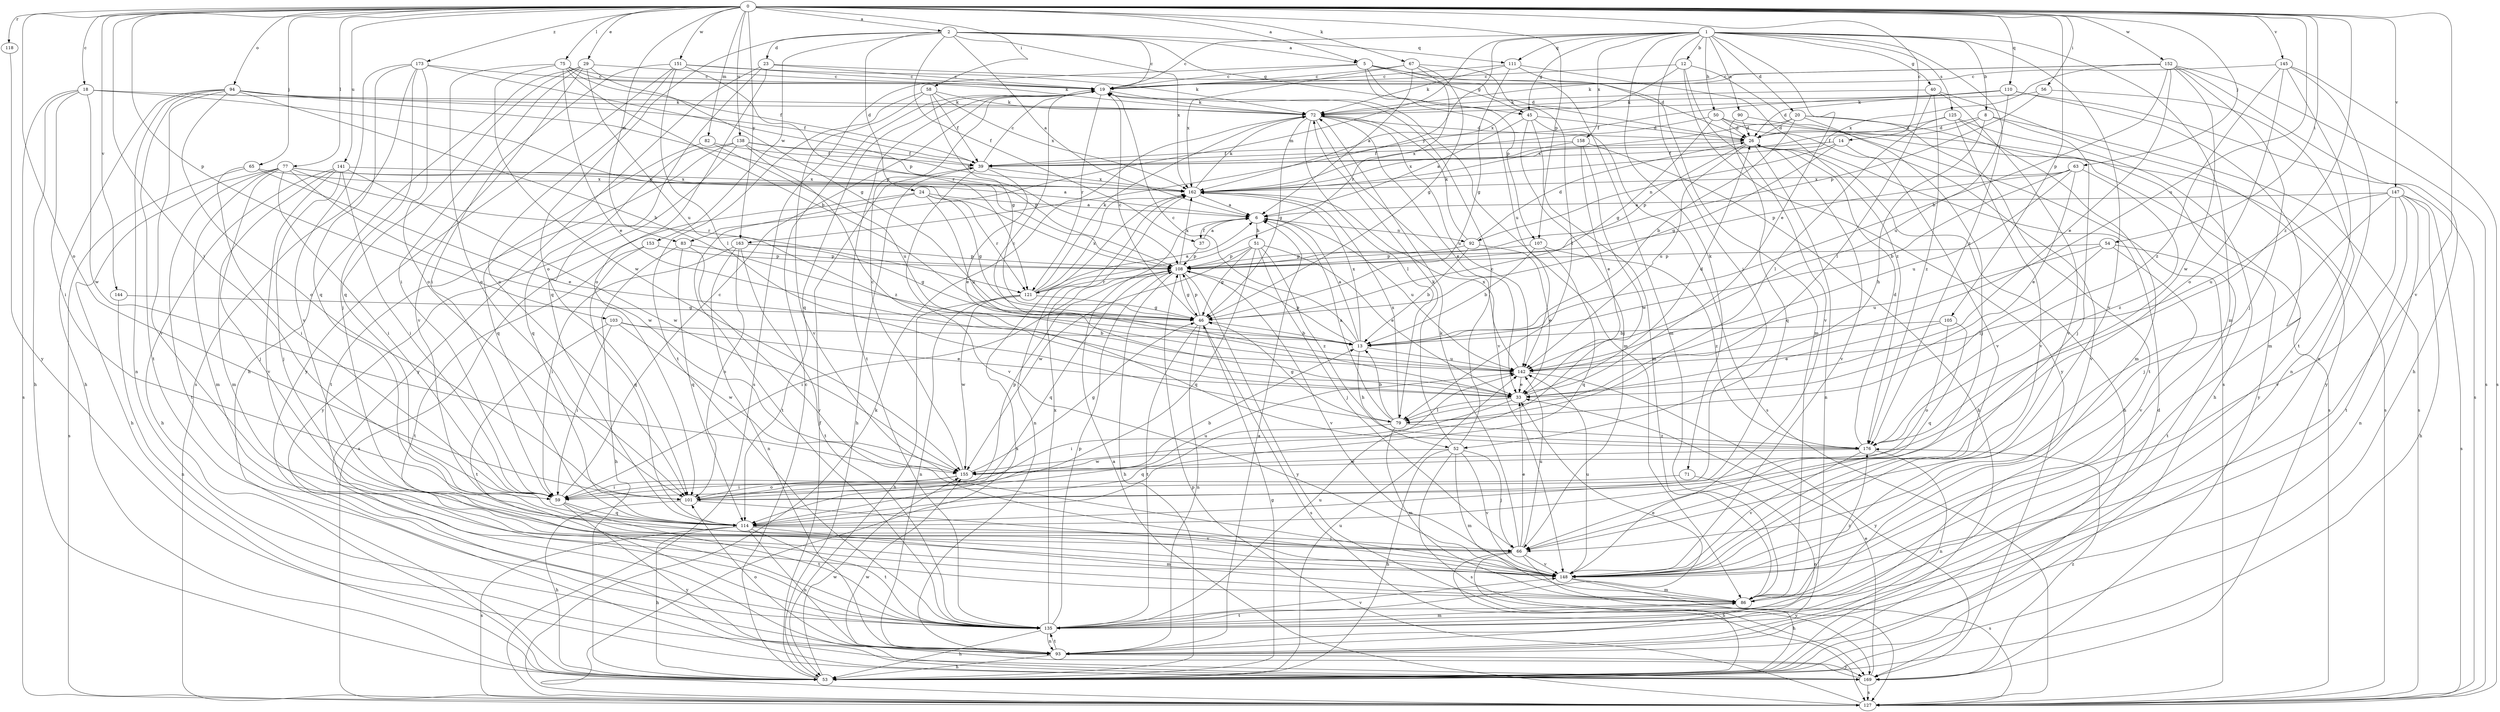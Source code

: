strict digraph  {
0;
1;
2;
5;
6;
8;
12;
13;
14;
18;
19;
20;
23;
24;
26;
29;
33;
37;
39;
40;
45;
46;
50;
51;
52;
53;
54;
56;
58;
59;
63;
65;
66;
67;
71;
72;
75;
77;
79;
82;
83;
86;
90;
92;
93;
94;
101;
103;
105;
107;
108;
110;
111;
114;
118;
121;
125;
127;
135;
138;
141;
142;
144;
145;
147;
148;
151;
152;
153;
155;
158;
162;
163;
169;
173;
176;
0 -> 2  [label=a];
0 -> 5  [label=a];
0 -> 14  [label=c];
0 -> 18  [label=c];
0 -> 29  [label=e];
0 -> 54  [label=i];
0 -> 56  [label=i];
0 -> 58  [label=i];
0 -> 59  [label=i];
0 -> 63  [label=j];
0 -> 65  [label=j];
0 -> 67  [label=k];
0 -> 75  [label=l];
0 -> 77  [label=l];
0 -> 82  [label=m];
0 -> 83  [label=m];
0 -> 94  [label=o];
0 -> 101  [label=o];
0 -> 103  [label=p];
0 -> 105  [label=p];
0 -> 107  [label=p];
0 -> 110  [label=q];
0 -> 118  [label=r];
0 -> 138  [label=u];
0 -> 141  [label=u];
0 -> 142  [label=u];
0 -> 144  [label=v];
0 -> 145  [label=v];
0 -> 147  [label=v];
0 -> 148  [label=v];
0 -> 151  [label=w];
0 -> 152  [label=w];
0 -> 163  [label=y];
0 -> 173  [label=z];
0 -> 176  [label=z];
1 -> 8  [label=b];
1 -> 12  [label=b];
1 -> 19  [label=c];
1 -> 20  [label=d];
1 -> 33  [label=e];
1 -> 40  [label=g];
1 -> 45  [label=g];
1 -> 50  [label=h];
1 -> 59  [label=i];
1 -> 71  [label=k];
1 -> 83  [label=m];
1 -> 86  [label=m];
1 -> 90  [label=n];
1 -> 111  [label=q];
1 -> 125  [label=s];
1 -> 148  [label=v];
1 -> 158  [label=x];
1 -> 163  [label=y];
1 -> 176  [label=z];
2 -> 5  [label=a];
2 -> 6  [label=a];
2 -> 19  [label=c];
2 -> 23  [label=d];
2 -> 24  [label=d];
2 -> 37  [label=f];
2 -> 45  [label=g];
2 -> 101  [label=o];
2 -> 111  [label=q];
2 -> 153  [label=w];
2 -> 162  [label=x];
5 -> 19  [label=c];
5 -> 26  [label=d];
5 -> 45  [label=g];
5 -> 86  [label=m];
5 -> 107  [label=p];
5 -> 127  [label=s];
5 -> 142  [label=u];
6 -> 37  [label=f];
6 -> 51  [label=h];
6 -> 92  [label=n];
6 -> 142  [label=u];
8 -> 26  [label=d];
8 -> 39  [label=f];
8 -> 52  [label=h];
8 -> 66  [label=j];
8 -> 127  [label=s];
12 -> 19  [label=c];
12 -> 127  [label=s];
12 -> 148  [label=v];
12 -> 162  [label=x];
12 -> 169  [label=y];
13 -> 6  [label=a];
13 -> 19  [label=c];
13 -> 52  [label=h];
13 -> 108  [label=p];
13 -> 142  [label=u];
13 -> 162  [label=x];
14 -> 39  [label=f];
14 -> 46  [label=g];
14 -> 92  [label=n];
14 -> 148  [label=v];
18 -> 53  [label=h];
18 -> 59  [label=i];
18 -> 72  [label=k];
18 -> 108  [label=p];
18 -> 127  [label=s];
18 -> 155  [label=w];
19 -> 72  [label=k];
19 -> 86  [label=m];
19 -> 114  [label=q];
19 -> 121  [label=r];
19 -> 135  [label=t];
20 -> 13  [label=b];
20 -> 26  [label=d];
20 -> 66  [label=j];
20 -> 135  [label=t];
20 -> 162  [label=x];
20 -> 169  [label=y];
23 -> 19  [label=c];
23 -> 26  [label=d];
23 -> 101  [label=o];
23 -> 114  [label=q];
23 -> 169  [label=y];
24 -> 6  [label=a];
24 -> 46  [label=g];
24 -> 121  [label=r];
24 -> 127  [label=s];
24 -> 135  [label=t];
24 -> 142  [label=u];
26 -> 39  [label=f];
26 -> 53  [label=h];
26 -> 93  [label=n];
26 -> 108  [label=p];
26 -> 142  [label=u];
26 -> 148  [label=v];
29 -> 19  [label=c];
29 -> 46  [label=g];
29 -> 53  [label=h];
29 -> 59  [label=i];
29 -> 114  [label=q];
29 -> 142  [label=u];
29 -> 148  [label=v];
33 -> 19  [label=c];
33 -> 26  [label=d];
33 -> 59  [label=i];
33 -> 79  [label=l];
37 -> 6  [label=a];
37 -> 108  [label=p];
39 -> 19  [label=c];
39 -> 33  [label=e];
39 -> 53  [label=h];
39 -> 148  [label=v];
39 -> 162  [label=x];
40 -> 72  [label=k];
40 -> 79  [label=l];
40 -> 148  [label=v];
40 -> 169  [label=y];
40 -> 176  [label=z];
45 -> 6  [label=a];
45 -> 26  [label=d];
45 -> 66  [label=j];
45 -> 86  [label=m];
45 -> 127  [label=s];
46 -> 13  [label=b];
46 -> 19  [label=c];
46 -> 93  [label=n];
46 -> 108  [label=p];
46 -> 127  [label=s];
46 -> 135  [label=t];
50 -> 26  [label=d];
50 -> 46  [label=g];
50 -> 127  [label=s];
50 -> 148  [label=v];
50 -> 162  [label=x];
51 -> 33  [label=e];
51 -> 46  [label=g];
51 -> 66  [label=j];
51 -> 108  [label=p];
51 -> 114  [label=q];
51 -> 155  [label=w];
51 -> 176  [label=z];
52 -> 19  [label=c];
52 -> 53  [label=h];
52 -> 66  [label=j];
52 -> 72  [label=k];
52 -> 86  [label=m];
52 -> 127  [label=s];
52 -> 148  [label=v];
52 -> 155  [label=w];
53 -> 19  [label=c];
53 -> 26  [label=d];
53 -> 39  [label=f];
53 -> 46  [label=g];
53 -> 142  [label=u];
53 -> 155  [label=w];
54 -> 79  [label=l];
54 -> 108  [label=p];
54 -> 135  [label=t];
54 -> 142  [label=u];
54 -> 148  [label=v];
56 -> 72  [label=k];
56 -> 93  [label=n];
56 -> 108  [label=p];
58 -> 39  [label=f];
58 -> 46  [label=g];
58 -> 72  [label=k];
58 -> 135  [label=t];
58 -> 148  [label=v];
58 -> 162  [label=x];
59 -> 19  [label=c];
59 -> 114  [label=q];
59 -> 135  [label=t];
59 -> 169  [label=y];
63 -> 13  [label=b];
63 -> 33  [label=e];
63 -> 108  [label=p];
63 -> 142  [label=u];
63 -> 162  [label=x];
63 -> 176  [label=z];
65 -> 33  [label=e];
65 -> 59  [label=i];
65 -> 127  [label=s];
65 -> 162  [label=x];
66 -> 33  [label=e];
66 -> 53  [label=h];
66 -> 72  [label=k];
66 -> 127  [label=s];
66 -> 142  [label=u];
66 -> 148  [label=v];
66 -> 169  [label=y];
67 -> 6  [label=a];
67 -> 19  [label=c];
67 -> 46  [label=g];
67 -> 79  [label=l];
67 -> 121  [label=r];
67 -> 162  [label=x];
71 -> 59  [label=i];
71 -> 93  [label=n];
72 -> 26  [label=d];
72 -> 33  [label=e];
72 -> 46  [label=g];
72 -> 79  [label=l];
72 -> 142  [label=u];
72 -> 148  [label=v];
75 -> 13  [label=b];
75 -> 19  [label=c];
75 -> 33  [label=e];
75 -> 39  [label=f];
75 -> 72  [label=k];
75 -> 101  [label=o];
75 -> 155  [label=w];
77 -> 6  [label=a];
77 -> 53  [label=h];
77 -> 59  [label=i];
77 -> 66  [label=j];
77 -> 86  [label=m];
77 -> 121  [label=r];
77 -> 135  [label=t];
77 -> 155  [label=w];
77 -> 162  [label=x];
79 -> 6  [label=a];
79 -> 13  [label=b];
79 -> 46  [label=g];
79 -> 86  [label=m];
79 -> 114  [label=q];
79 -> 162  [label=x];
79 -> 176  [label=z];
82 -> 39  [label=f];
82 -> 114  [label=q];
82 -> 142  [label=u];
83 -> 53  [label=h];
83 -> 108  [label=p];
83 -> 114  [label=q];
83 -> 148  [label=v];
86 -> 135  [label=t];
86 -> 176  [label=z];
90 -> 26  [label=d];
90 -> 114  [label=q];
90 -> 127  [label=s];
92 -> 13  [label=b];
92 -> 26  [label=d];
92 -> 33  [label=e];
92 -> 72  [label=k];
92 -> 108  [label=p];
93 -> 6  [label=a];
93 -> 53  [label=h];
93 -> 101  [label=o];
93 -> 135  [label=t];
93 -> 169  [label=y];
94 -> 13  [label=b];
94 -> 39  [label=f];
94 -> 53  [label=h];
94 -> 72  [label=k];
94 -> 93  [label=n];
94 -> 101  [label=o];
94 -> 108  [label=p];
94 -> 135  [label=t];
94 -> 148  [label=v];
101 -> 13  [label=b];
101 -> 53  [label=h];
101 -> 108  [label=p];
101 -> 142  [label=u];
101 -> 148  [label=v];
103 -> 13  [label=b];
103 -> 33  [label=e];
103 -> 59  [label=i];
103 -> 135  [label=t];
103 -> 155  [label=w];
105 -> 13  [label=b];
105 -> 33  [label=e];
105 -> 101  [label=o];
105 -> 114  [label=q];
107 -> 13  [label=b];
107 -> 108  [label=p];
107 -> 114  [label=q];
107 -> 176  [label=z];
108 -> 46  [label=g];
108 -> 53  [label=h];
108 -> 59  [label=i];
108 -> 114  [label=q];
108 -> 121  [label=r];
108 -> 148  [label=v];
108 -> 162  [label=x];
108 -> 169  [label=y];
110 -> 26  [label=d];
110 -> 39  [label=f];
110 -> 72  [label=k];
110 -> 86  [label=m];
110 -> 127  [label=s];
110 -> 142  [label=u];
111 -> 19  [label=c];
111 -> 46  [label=g];
111 -> 72  [label=k];
111 -> 86  [label=m];
111 -> 176  [label=z];
114 -> 53  [label=h];
114 -> 66  [label=j];
114 -> 86  [label=m];
114 -> 93  [label=n];
114 -> 127  [label=s];
114 -> 135  [label=t];
118 -> 169  [label=y];
121 -> 6  [label=a];
121 -> 46  [label=g];
121 -> 53  [label=h];
121 -> 72  [label=k];
121 -> 93  [label=n];
121 -> 155  [label=w];
121 -> 162  [label=x];
125 -> 26  [label=d];
125 -> 53  [label=h];
125 -> 79  [label=l];
125 -> 86  [label=m];
125 -> 148  [label=v];
127 -> 6  [label=a];
127 -> 72  [label=k];
127 -> 108  [label=p];
127 -> 162  [label=x];
135 -> 33  [label=e];
135 -> 53  [label=h];
135 -> 86  [label=m];
135 -> 93  [label=n];
135 -> 108  [label=p];
135 -> 142  [label=u];
135 -> 148  [label=v];
135 -> 162  [label=x];
138 -> 39  [label=f];
138 -> 108  [label=p];
138 -> 114  [label=q];
138 -> 135  [label=t];
138 -> 162  [label=x];
138 -> 169  [label=y];
138 -> 176  [label=z];
141 -> 53  [label=h];
141 -> 59  [label=i];
141 -> 66  [label=j];
141 -> 86  [label=m];
141 -> 148  [label=v];
141 -> 155  [label=w];
141 -> 162  [label=x];
142 -> 33  [label=e];
142 -> 162  [label=x];
142 -> 169  [label=y];
144 -> 46  [label=g];
144 -> 93  [label=n];
145 -> 19  [label=c];
145 -> 93  [label=n];
145 -> 101  [label=o];
145 -> 127  [label=s];
145 -> 135  [label=t];
145 -> 176  [label=z];
147 -> 6  [label=a];
147 -> 53  [label=h];
147 -> 66  [label=j];
147 -> 93  [label=n];
147 -> 127  [label=s];
147 -> 135  [label=t];
147 -> 142  [label=u];
147 -> 148  [label=v];
148 -> 53  [label=h];
148 -> 86  [label=m];
148 -> 142  [label=u];
151 -> 19  [label=c];
151 -> 59  [label=i];
151 -> 72  [label=k];
151 -> 79  [label=l];
151 -> 101  [label=o];
151 -> 121  [label=r];
151 -> 169  [label=y];
152 -> 13  [label=b];
152 -> 19  [label=c];
152 -> 33  [label=e];
152 -> 53  [label=h];
152 -> 66  [label=j];
152 -> 72  [label=k];
152 -> 127  [label=s];
152 -> 155  [label=w];
152 -> 162  [label=x];
153 -> 108  [label=p];
153 -> 114  [label=q];
153 -> 135  [label=t];
155 -> 19  [label=c];
155 -> 46  [label=g];
155 -> 59  [label=i];
155 -> 101  [label=o];
158 -> 33  [label=e];
158 -> 39  [label=f];
158 -> 53  [label=h];
158 -> 155  [label=w];
158 -> 162  [label=x];
162 -> 6  [label=a];
162 -> 72  [label=k];
162 -> 93  [label=n];
163 -> 46  [label=g];
163 -> 59  [label=i];
163 -> 93  [label=n];
163 -> 101  [label=o];
163 -> 108  [label=p];
163 -> 135  [label=t];
169 -> 33  [label=e];
169 -> 127  [label=s];
169 -> 155  [label=w];
169 -> 176  [label=z];
173 -> 19  [label=c];
173 -> 66  [label=j];
173 -> 101  [label=o];
173 -> 108  [label=p];
173 -> 114  [label=q];
173 -> 127  [label=s];
173 -> 148  [label=v];
176 -> 26  [label=d];
176 -> 93  [label=n];
176 -> 148  [label=v];
176 -> 155  [label=w];
}
